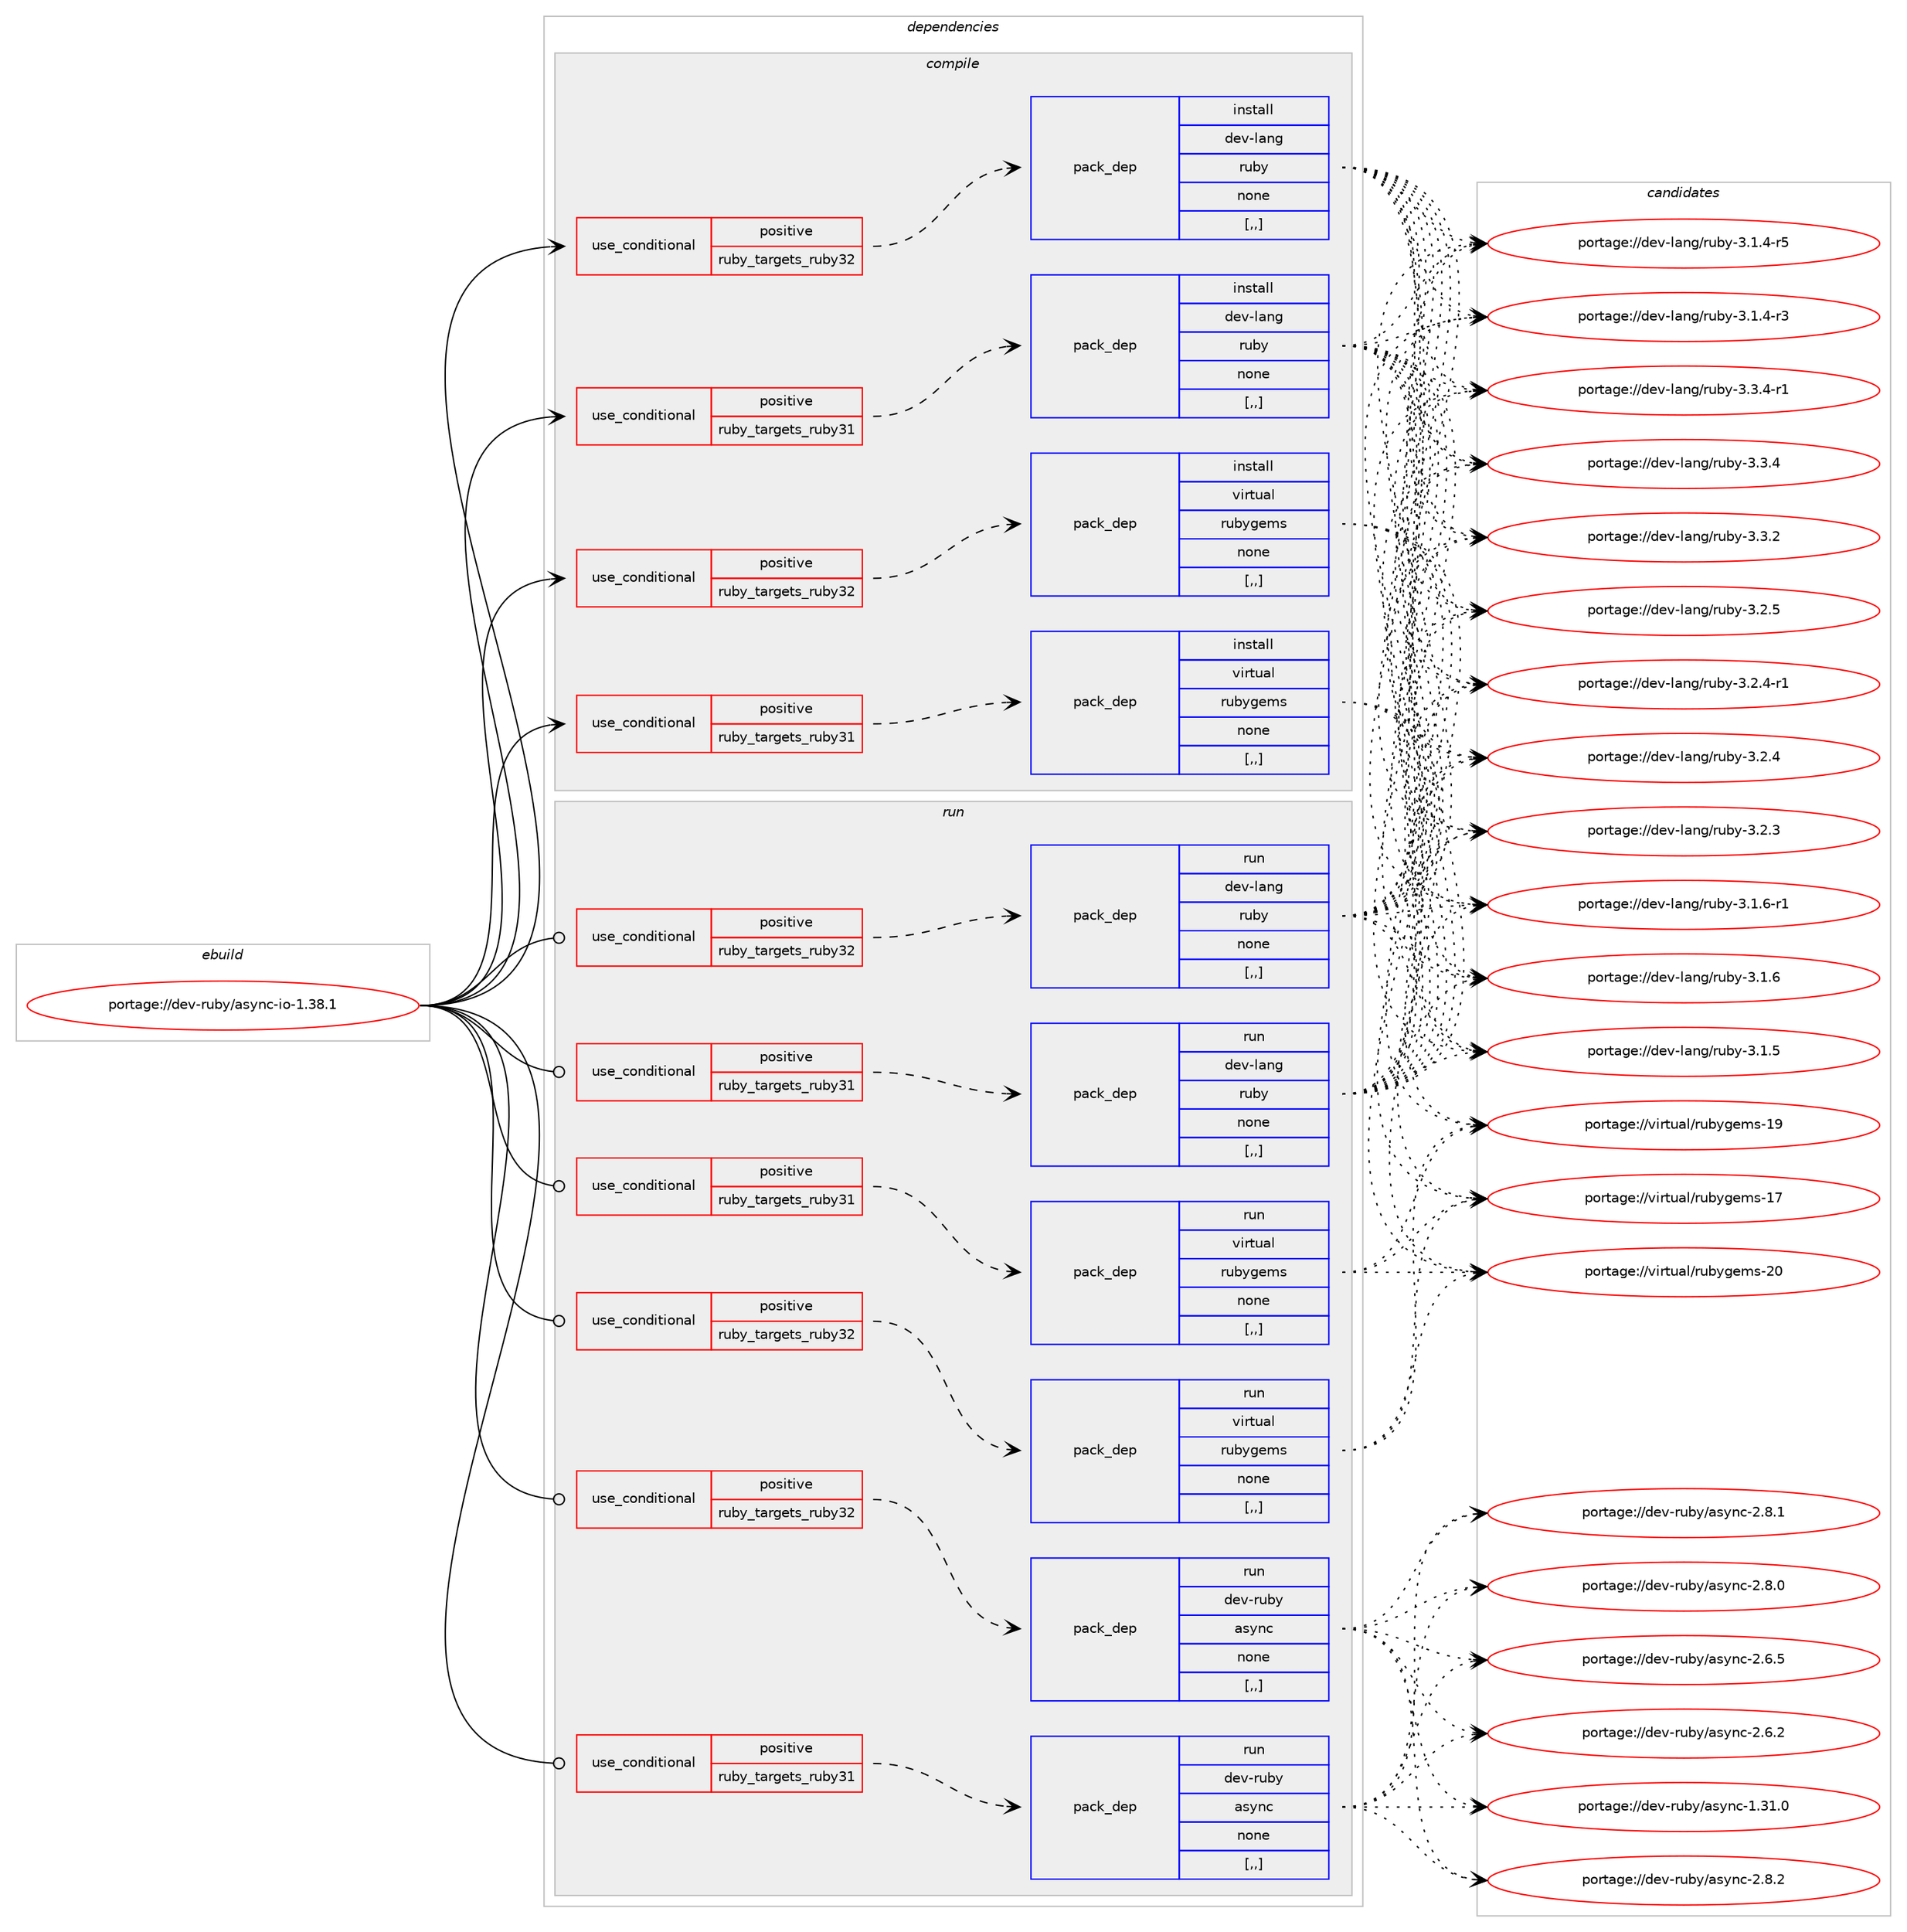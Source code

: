 digraph prolog {

# *************
# Graph options
# *************

newrank=true;
concentrate=true;
compound=true;
graph [rankdir=LR,fontname=Helvetica,fontsize=10,ranksep=1.5];#, ranksep=2.5, nodesep=0.2];
edge  [arrowhead=vee];
node  [fontname=Helvetica,fontsize=10];

# **********
# The ebuild
# **********

subgraph cluster_leftcol {
color=gray;
label=<<i>ebuild</i>>;
id [label="portage://dev-ruby/async-io-1.38.1", color=red, width=4, href="../dev-ruby/async-io-1.38.1.svg"];
}

# ****************
# The dependencies
# ****************

subgraph cluster_midcol {
color=gray;
label=<<i>dependencies</i>>;
subgraph cluster_compile {
fillcolor="#eeeeee";
style=filled;
label=<<i>compile</i>>;
subgraph cond44643 {
dependency177161 [label=<<TABLE BORDER="0" CELLBORDER="1" CELLSPACING="0" CELLPADDING="4"><TR><TD ROWSPAN="3" CELLPADDING="10">use_conditional</TD></TR><TR><TD>positive</TD></TR><TR><TD>ruby_targets_ruby31</TD></TR></TABLE>>, shape=none, color=red];
subgraph pack131227 {
dependency177162 [label=<<TABLE BORDER="0" CELLBORDER="1" CELLSPACING="0" CELLPADDING="4" WIDTH="220"><TR><TD ROWSPAN="6" CELLPADDING="30">pack_dep</TD></TR><TR><TD WIDTH="110">install</TD></TR><TR><TD>dev-lang</TD></TR><TR><TD>ruby</TD></TR><TR><TD>none</TD></TR><TR><TD>[,,]</TD></TR></TABLE>>, shape=none, color=blue];
}
dependency177161:e -> dependency177162:w [weight=20,style="dashed",arrowhead="vee"];
}
id:e -> dependency177161:w [weight=20,style="solid",arrowhead="vee"];
subgraph cond44644 {
dependency177163 [label=<<TABLE BORDER="0" CELLBORDER="1" CELLSPACING="0" CELLPADDING="4"><TR><TD ROWSPAN="3" CELLPADDING="10">use_conditional</TD></TR><TR><TD>positive</TD></TR><TR><TD>ruby_targets_ruby31</TD></TR></TABLE>>, shape=none, color=red];
subgraph pack131228 {
dependency177164 [label=<<TABLE BORDER="0" CELLBORDER="1" CELLSPACING="0" CELLPADDING="4" WIDTH="220"><TR><TD ROWSPAN="6" CELLPADDING="30">pack_dep</TD></TR><TR><TD WIDTH="110">install</TD></TR><TR><TD>virtual</TD></TR><TR><TD>rubygems</TD></TR><TR><TD>none</TD></TR><TR><TD>[,,]</TD></TR></TABLE>>, shape=none, color=blue];
}
dependency177163:e -> dependency177164:w [weight=20,style="dashed",arrowhead="vee"];
}
id:e -> dependency177163:w [weight=20,style="solid",arrowhead="vee"];
subgraph cond44645 {
dependency177165 [label=<<TABLE BORDER="0" CELLBORDER="1" CELLSPACING="0" CELLPADDING="4"><TR><TD ROWSPAN="3" CELLPADDING="10">use_conditional</TD></TR><TR><TD>positive</TD></TR><TR><TD>ruby_targets_ruby32</TD></TR></TABLE>>, shape=none, color=red];
subgraph pack131229 {
dependency177166 [label=<<TABLE BORDER="0" CELLBORDER="1" CELLSPACING="0" CELLPADDING="4" WIDTH="220"><TR><TD ROWSPAN="6" CELLPADDING="30">pack_dep</TD></TR><TR><TD WIDTH="110">install</TD></TR><TR><TD>dev-lang</TD></TR><TR><TD>ruby</TD></TR><TR><TD>none</TD></TR><TR><TD>[,,]</TD></TR></TABLE>>, shape=none, color=blue];
}
dependency177165:e -> dependency177166:w [weight=20,style="dashed",arrowhead="vee"];
}
id:e -> dependency177165:w [weight=20,style="solid",arrowhead="vee"];
subgraph cond44646 {
dependency177167 [label=<<TABLE BORDER="0" CELLBORDER="1" CELLSPACING="0" CELLPADDING="4"><TR><TD ROWSPAN="3" CELLPADDING="10">use_conditional</TD></TR><TR><TD>positive</TD></TR><TR><TD>ruby_targets_ruby32</TD></TR></TABLE>>, shape=none, color=red];
subgraph pack131230 {
dependency177168 [label=<<TABLE BORDER="0" CELLBORDER="1" CELLSPACING="0" CELLPADDING="4" WIDTH="220"><TR><TD ROWSPAN="6" CELLPADDING="30">pack_dep</TD></TR><TR><TD WIDTH="110">install</TD></TR><TR><TD>virtual</TD></TR><TR><TD>rubygems</TD></TR><TR><TD>none</TD></TR><TR><TD>[,,]</TD></TR></TABLE>>, shape=none, color=blue];
}
dependency177167:e -> dependency177168:w [weight=20,style="dashed",arrowhead="vee"];
}
id:e -> dependency177167:w [weight=20,style="solid",arrowhead="vee"];
}
subgraph cluster_compileandrun {
fillcolor="#eeeeee";
style=filled;
label=<<i>compile and run</i>>;
}
subgraph cluster_run {
fillcolor="#eeeeee";
style=filled;
label=<<i>run</i>>;
subgraph cond44647 {
dependency177169 [label=<<TABLE BORDER="0" CELLBORDER="1" CELLSPACING="0" CELLPADDING="4"><TR><TD ROWSPAN="3" CELLPADDING="10">use_conditional</TD></TR><TR><TD>positive</TD></TR><TR><TD>ruby_targets_ruby31</TD></TR></TABLE>>, shape=none, color=red];
subgraph pack131231 {
dependency177170 [label=<<TABLE BORDER="0" CELLBORDER="1" CELLSPACING="0" CELLPADDING="4" WIDTH="220"><TR><TD ROWSPAN="6" CELLPADDING="30">pack_dep</TD></TR><TR><TD WIDTH="110">run</TD></TR><TR><TD>dev-lang</TD></TR><TR><TD>ruby</TD></TR><TR><TD>none</TD></TR><TR><TD>[,,]</TD></TR></TABLE>>, shape=none, color=blue];
}
dependency177169:e -> dependency177170:w [weight=20,style="dashed",arrowhead="vee"];
}
id:e -> dependency177169:w [weight=20,style="solid",arrowhead="odot"];
subgraph cond44648 {
dependency177171 [label=<<TABLE BORDER="0" CELLBORDER="1" CELLSPACING="0" CELLPADDING="4"><TR><TD ROWSPAN="3" CELLPADDING="10">use_conditional</TD></TR><TR><TD>positive</TD></TR><TR><TD>ruby_targets_ruby31</TD></TR></TABLE>>, shape=none, color=red];
subgraph pack131232 {
dependency177172 [label=<<TABLE BORDER="0" CELLBORDER="1" CELLSPACING="0" CELLPADDING="4" WIDTH="220"><TR><TD ROWSPAN="6" CELLPADDING="30">pack_dep</TD></TR><TR><TD WIDTH="110">run</TD></TR><TR><TD>dev-ruby</TD></TR><TR><TD>async</TD></TR><TR><TD>none</TD></TR><TR><TD>[,,]</TD></TR></TABLE>>, shape=none, color=blue];
}
dependency177171:e -> dependency177172:w [weight=20,style="dashed",arrowhead="vee"];
}
id:e -> dependency177171:w [weight=20,style="solid",arrowhead="odot"];
subgraph cond44649 {
dependency177173 [label=<<TABLE BORDER="0" CELLBORDER="1" CELLSPACING="0" CELLPADDING="4"><TR><TD ROWSPAN="3" CELLPADDING="10">use_conditional</TD></TR><TR><TD>positive</TD></TR><TR><TD>ruby_targets_ruby31</TD></TR></TABLE>>, shape=none, color=red];
subgraph pack131233 {
dependency177174 [label=<<TABLE BORDER="0" CELLBORDER="1" CELLSPACING="0" CELLPADDING="4" WIDTH="220"><TR><TD ROWSPAN="6" CELLPADDING="30">pack_dep</TD></TR><TR><TD WIDTH="110">run</TD></TR><TR><TD>virtual</TD></TR><TR><TD>rubygems</TD></TR><TR><TD>none</TD></TR><TR><TD>[,,]</TD></TR></TABLE>>, shape=none, color=blue];
}
dependency177173:e -> dependency177174:w [weight=20,style="dashed",arrowhead="vee"];
}
id:e -> dependency177173:w [weight=20,style="solid",arrowhead="odot"];
subgraph cond44650 {
dependency177175 [label=<<TABLE BORDER="0" CELLBORDER="1" CELLSPACING="0" CELLPADDING="4"><TR><TD ROWSPAN="3" CELLPADDING="10">use_conditional</TD></TR><TR><TD>positive</TD></TR><TR><TD>ruby_targets_ruby32</TD></TR></TABLE>>, shape=none, color=red];
subgraph pack131234 {
dependency177176 [label=<<TABLE BORDER="0" CELLBORDER="1" CELLSPACING="0" CELLPADDING="4" WIDTH="220"><TR><TD ROWSPAN="6" CELLPADDING="30">pack_dep</TD></TR><TR><TD WIDTH="110">run</TD></TR><TR><TD>dev-lang</TD></TR><TR><TD>ruby</TD></TR><TR><TD>none</TD></TR><TR><TD>[,,]</TD></TR></TABLE>>, shape=none, color=blue];
}
dependency177175:e -> dependency177176:w [weight=20,style="dashed",arrowhead="vee"];
}
id:e -> dependency177175:w [weight=20,style="solid",arrowhead="odot"];
subgraph cond44651 {
dependency177177 [label=<<TABLE BORDER="0" CELLBORDER="1" CELLSPACING="0" CELLPADDING="4"><TR><TD ROWSPAN="3" CELLPADDING="10">use_conditional</TD></TR><TR><TD>positive</TD></TR><TR><TD>ruby_targets_ruby32</TD></TR></TABLE>>, shape=none, color=red];
subgraph pack131235 {
dependency177178 [label=<<TABLE BORDER="0" CELLBORDER="1" CELLSPACING="0" CELLPADDING="4" WIDTH="220"><TR><TD ROWSPAN="6" CELLPADDING="30">pack_dep</TD></TR><TR><TD WIDTH="110">run</TD></TR><TR><TD>dev-ruby</TD></TR><TR><TD>async</TD></TR><TR><TD>none</TD></TR><TR><TD>[,,]</TD></TR></TABLE>>, shape=none, color=blue];
}
dependency177177:e -> dependency177178:w [weight=20,style="dashed",arrowhead="vee"];
}
id:e -> dependency177177:w [weight=20,style="solid",arrowhead="odot"];
subgraph cond44652 {
dependency177179 [label=<<TABLE BORDER="0" CELLBORDER="1" CELLSPACING="0" CELLPADDING="4"><TR><TD ROWSPAN="3" CELLPADDING="10">use_conditional</TD></TR><TR><TD>positive</TD></TR><TR><TD>ruby_targets_ruby32</TD></TR></TABLE>>, shape=none, color=red];
subgraph pack131236 {
dependency177180 [label=<<TABLE BORDER="0" CELLBORDER="1" CELLSPACING="0" CELLPADDING="4" WIDTH="220"><TR><TD ROWSPAN="6" CELLPADDING="30">pack_dep</TD></TR><TR><TD WIDTH="110">run</TD></TR><TR><TD>virtual</TD></TR><TR><TD>rubygems</TD></TR><TR><TD>none</TD></TR><TR><TD>[,,]</TD></TR></TABLE>>, shape=none, color=blue];
}
dependency177179:e -> dependency177180:w [weight=20,style="dashed",arrowhead="vee"];
}
id:e -> dependency177179:w [weight=20,style="solid",arrowhead="odot"];
}
}

# **************
# The candidates
# **************

subgraph cluster_choices {
rank=same;
color=gray;
label=<<i>candidates</i>>;

subgraph choice131227 {
color=black;
nodesep=1;
choice100101118451089711010347114117981214551465146524511449 [label="portage://dev-lang/ruby-3.3.4-r1", color=red, width=4,href="../dev-lang/ruby-3.3.4-r1.svg"];
choice10010111845108971101034711411798121455146514652 [label="portage://dev-lang/ruby-3.3.4", color=red, width=4,href="../dev-lang/ruby-3.3.4.svg"];
choice10010111845108971101034711411798121455146514650 [label="portage://dev-lang/ruby-3.3.2", color=red, width=4,href="../dev-lang/ruby-3.3.2.svg"];
choice10010111845108971101034711411798121455146504653 [label="portage://dev-lang/ruby-3.2.5", color=red, width=4,href="../dev-lang/ruby-3.2.5.svg"];
choice100101118451089711010347114117981214551465046524511449 [label="portage://dev-lang/ruby-3.2.4-r1", color=red, width=4,href="../dev-lang/ruby-3.2.4-r1.svg"];
choice10010111845108971101034711411798121455146504652 [label="portage://dev-lang/ruby-3.2.4", color=red, width=4,href="../dev-lang/ruby-3.2.4.svg"];
choice10010111845108971101034711411798121455146504651 [label="portage://dev-lang/ruby-3.2.3", color=red, width=4,href="../dev-lang/ruby-3.2.3.svg"];
choice100101118451089711010347114117981214551464946544511449 [label="portage://dev-lang/ruby-3.1.6-r1", color=red, width=4,href="../dev-lang/ruby-3.1.6-r1.svg"];
choice10010111845108971101034711411798121455146494654 [label="portage://dev-lang/ruby-3.1.6", color=red, width=4,href="../dev-lang/ruby-3.1.6.svg"];
choice10010111845108971101034711411798121455146494653 [label="portage://dev-lang/ruby-3.1.5", color=red, width=4,href="../dev-lang/ruby-3.1.5.svg"];
choice100101118451089711010347114117981214551464946524511453 [label="portage://dev-lang/ruby-3.1.4-r5", color=red, width=4,href="../dev-lang/ruby-3.1.4-r5.svg"];
choice100101118451089711010347114117981214551464946524511451 [label="portage://dev-lang/ruby-3.1.4-r3", color=red, width=4,href="../dev-lang/ruby-3.1.4-r3.svg"];
dependency177162:e -> choice100101118451089711010347114117981214551465146524511449:w [style=dotted,weight="100"];
dependency177162:e -> choice10010111845108971101034711411798121455146514652:w [style=dotted,weight="100"];
dependency177162:e -> choice10010111845108971101034711411798121455146514650:w [style=dotted,weight="100"];
dependency177162:e -> choice10010111845108971101034711411798121455146504653:w [style=dotted,weight="100"];
dependency177162:e -> choice100101118451089711010347114117981214551465046524511449:w [style=dotted,weight="100"];
dependency177162:e -> choice10010111845108971101034711411798121455146504652:w [style=dotted,weight="100"];
dependency177162:e -> choice10010111845108971101034711411798121455146504651:w [style=dotted,weight="100"];
dependency177162:e -> choice100101118451089711010347114117981214551464946544511449:w [style=dotted,weight="100"];
dependency177162:e -> choice10010111845108971101034711411798121455146494654:w [style=dotted,weight="100"];
dependency177162:e -> choice10010111845108971101034711411798121455146494653:w [style=dotted,weight="100"];
dependency177162:e -> choice100101118451089711010347114117981214551464946524511453:w [style=dotted,weight="100"];
dependency177162:e -> choice100101118451089711010347114117981214551464946524511451:w [style=dotted,weight="100"];
}
subgraph choice131228 {
color=black;
nodesep=1;
choice118105114116117971084711411798121103101109115455048 [label="portage://virtual/rubygems-20", color=red, width=4,href="../virtual/rubygems-20.svg"];
choice118105114116117971084711411798121103101109115454957 [label="portage://virtual/rubygems-19", color=red, width=4,href="../virtual/rubygems-19.svg"];
choice118105114116117971084711411798121103101109115454955 [label="portage://virtual/rubygems-17", color=red, width=4,href="../virtual/rubygems-17.svg"];
dependency177164:e -> choice118105114116117971084711411798121103101109115455048:w [style=dotted,weight="100"];
dependency177164:e -> choice118105114116117971084711411798121103101109115454957:w [style=dotted,weight="100"];
dependency177164:e -> choice118105114116117971084711411798121103101109115454955:w [style=dotted,weight="100"];
}
subgraph choice131229 {
color=black;
nodesep=1;
choice100101118451089711010347114117981214551465146524511449 [label="portage://dev-lang/ruby-3.3.4-r1", color=red, width=4,href="../dev-lang/ruby-3.3.4-r1.svg"];
choice10010111845108971101034711411798121455146514652 [label="portage://dev-lang/ruby-3.3.4", color=red, width=4,href="../dev-lang/ruby-3.3.4.svg"];
choice10010111845108971101034711411798121455146514650 [label="portage://dev-lang/ruby-3.3.2", color=red, width=4,href="../dev-lang/ruby-3.3.2.svg"];
choice10010111845108971101034711411798121455146504653 [label="portage://dev-lang/ruby-3.2.5", color=red, width=4,href="../dev-lang/ruby-3.2.5.svg"];
choice100101118451089711010347114117981214551465046524511449 [label="portage://dev-lang/ruby-3.2.4-r1", color=red, width=4,href="../dev-lang/ruby-3.2.4-r1.svg"];
choice10010111845108971101034711411798121455146504652 [label="portage://dev-lang/ruby-3.2.4", color=red, width=4,href="../dev-lang/ruby-3.2.4.svg"];
choice10010111845108971101034711411798121455146504651 [label="portage://dev-lang/ruby-3.2.3", color=red, width=4,href="../dev-lang/ruby-3.2.3.svg"];
choice100101118451089711010347114117981214551464946544511449 [label="portage://dev-lang/ruby-3.1.6-r1", color=red, width=4,href="../dev-lang/ruby-3.1.6-r1.svg"];
choice10010111845108971101034711411798121455146494654 [label="portage://dev-lang/ruby-3.1.6", color=red, width=4,href="../dev-lang/ruby-3.1.6.svg"];
choice10010111845108971101034711411798121455146494653 [label="portage://dev-lang/ruby-3.1.5", color=red, width=4,href="../dev-lang/ruby-3.1.5.svg"];
choice100101118451089711010347114117981214551464946524511453 [label="portage://dev-lang/ruby-3.1.4-r5", color=red, width=4,href="../dev-lang/ruby-3.1.4-r5.svg"];
choice100101118451089711010347114117981214551464946524511451 [label="portage://dev-lang/ruby-3.1.4-r3", color=red, width=4,href="../dev-lang/ruby-3.1.4-r3.svg"];
dependency177166:e -> choice100101118451089711010347114117981214551465146524511449:w [style=dotted,weight="100"];
dependency177166:e -> choice10010111845108971101034711411798121455146514652:w [style=dotted,weight="100"];
dependency177166:e -> choice10010111845108971101034711411798121455146514650:w [style=dotted,weight="100"];
dependency177166:e -> choice10010111845108971101034711411798121455146504653:w [style=dotted,weight="100"];
dependency177166:e -> choice100101118451089711010347114117981214551465046524511449:w [style=dotted,weight="100"];
dependency177166:e -> choice10010111845108971101034711411798121455146504652:w [style=dotted,weight="100"];
dependency177166:e -> choice10010111845108971101034711411798121455146504651:w [style=dotted,weight="100"];
dependency177166:e -> choice100101118451089711010347114117981214551464946544511449:w [style=dotted,weight="100"];
dependency177166:e -> choice10010111845108971101034711411798121455146494654:w [style=dotted,weight="100"];
dependency177166:e -> choice10010111845108971101034711411798121455146494653:w [style=dotted,weight="100"];
dependency177166:e -> choice100101118451089711010347114117981214551464946524511453:w [style=dotted,weight="100"];
dependency177166:e -> choice100101118451089711010347114117981214551464946524511451:w [style=dotted,weight="100"];
}
subgraph choice131230 {
color=black;
nodesep=1;
choice118105114116117971084711411798121103101109115455048 [label="portage://virtual/rubygems-20", color=red, width=4,href="../virtual/rubygems-20.svg"];
choice118105114116117971084711411798121103101109115454957 [label="portage://virtual/rubygems-19", color=red, width=4,href="../virtual/rubygems-19.svg"];
choice118105114116117971084711411798121103101109115454955 [label="portage://virtual/rubygems-17", color=red, width=4,href="../virtual/rubygems-17.svg"];
dependency177168:e -> choice118105114116117971084711411798121103101109115455048:w [style=dotted,weight="100"];
dependency177168:e -> choice118105114116117971084711411798121103101109115454957:w [style=dotted,weight="100"];
dependency177168:e -> choice118105114116117971084711411798121103101109115454955:w [style=dotted,weight="100"];
}
subgraph choice131231 {
color=black;
nodesep=1;
choice100101118451089711010347114117981214551465146524511449 [label="portage://dev-lang/ruby-3.3.4-r1", color=red, width=4,href="../dev-lang/ruby-3.3.4-r1.svg"];
choice10010111845108971101034711411798121455146514652 [label="portage://dev-lang/ruby-3.3.4", color=red, width=4,href="../dev-lang/ruby-3.3.4.svg"];
choice10010111845108971101034711411798121455146514650 [label="portage://dev-lang/ruby-3.3.2", color=red, width=4,href="../dev-lang/ruby-3.3.2.svg"];
choice10010111845108971101034711411798121455146504653 [label="portage://dev-lang/ruby-3.2.5", color=red, width=4,href="../dev-lang/ruby-3.2.5.svg"];
choice100101118451089711010347114117981214551465046524511449 [label="portage://dev-lang/ruby-3.2.4-r1", color=red, width=4,href="../dev-lang/ruby-3.2.4-r1.svg"];
choice10010111845108971101034711411798121455146504652 [label="portage://dev-lang/ruby-3.2.4", color=red, width=4,href="../dev-lang/ruby-3.2.4.svg"];
choice10010111845108971101034711411798121455146504651 [label="portage://dev-lang/ruby-3.2.3", color=red, width=4,href="../dev-lang/ruby-3.2.3.svg"];
choice100101118451089711010347114117981214551464946544511449 [label="portage://dev-lang/ruby-3.1.6-r1", color=red, width=4,href="../dev-lang/ruby-3.1.6-r1.svg"];
choice10010111845108971101034711411798121455146494654 [label="portage://dev-lang/ruby-3.1.6", color=red, width=4,href="../dev-lang/ruby-3.1.6.svg"];
choice10010111845108971101034711411798121455146494653 [label="portage://dev-lang/ruby-3.1.5", color=red, width=4,href="../dev-lang/ruby-3.1.5.svg"];
choice100101118451089711010347114117981214551464946524511453 [label="portage://dev-lang/ruby-3.1.4-r5", color=red, width=4,href="../dev-lang/ruby-3.1.4-r5.svg"];
choice100101118451089711010347114117981214551464946524511451 [label="portage://dev-lang/ruby-3.1.4-r3", color=red, width=4,href="../dev-lang/ruby-3.1.4-r3.svg"];
dependency177170:e -> choice100101118451089711010347114117981214551465146524511449:w [style=dotted,weight="100"];
dependency177170:e -> choice10010111845108971101034711411798121455146514652:w [style=dotted,weight="100"];
dependency177170:e -> choice10010111845108971101034711411798121455146514650:w [style=dotted,weight="100"];
dependency177170:e -> choice10010111845108971101034711411798121455146504653:w [style=dotted,weight="100"];
dependency177170:e -> choice100101118451089711010347114117981214551465046524511449:w [style=dotted,weight="100"];
dependency177170:e -> choice10010111845108971101034711411798121455146504652:w [style=dotted,weight="100"];
dependency177170:e -> choice10010111845108971101034711411798121455146504651:w [style=dotted,weight="100"];
dependency177170:e -> choice100101118451089711010347114117981214551464946544511449:w [style=dotted,weight="100"];
dependency177170:e -> choice10010111845108971101034711411798121455146494654:w [style=dotted,weight="100"];
dependency177170:e -> choice10010111845108971101034711411798121455146494653:w [style=dotted,weight="100"];
dependency177170:e -> choice100101118451089711010347114117981214551464946524511453:w [style=dotted,weight="100"];
dependency177170:e -> choice100101118451089711010347114117981214551464946524511451:w [style=dotted,weight="100"];
}
subgraph choice131232 {
color=black;
nodesep=1;
choice1001011184511411798121479711512111099455046564650 [label="portage://dev-ruby/async-2.8.2", color=red, width=4,href="../dev-ruby/async-2.8.2.svg"];
choice1001011184511411798121479711512111099455046564649 [label="portage://dev-ruby/async-2.8.1", color=red, width=4,href="../dev-ruby/async-2.8.1.svg"];
choice1001011184511411798121479711512111099455046564648 [label="portage://dev-ruby/async-2.8.0", color=red, width=4,href="../dev-ruby/async-2.8.0.svg"];
choice1001011184511411798121479711512111099455046544653 [label="portage://dev-ruby/async-2.6.5", color=red, width=4,href="../dev-ruby/async-2.6.5.svg"];
choice1001011184511411798121479711512111099455046544650 [label="portage://dev-ruby/async-2.6.2", color=red, width=4,href="../dev-ruby/async-2.6.2.svg"];
choice100101118451141179812147971151211109945494651494648 [label="portage://dev-ruby/async-1.31.0", color=red, width=4,href="../dev-ruby/async-1.31.0.svg"];
dependency177172:e -> choice1001011184511411798121479711512111099455046564650:w [style=dotted,weight="100"];
dependency177172:e -> choice1001011184511411798121479711512111099455046564649:w [style=dotted,weight="100"];
dependency177172:e -> choice1001011184511411798121479711512111099455046564648:w [style=dotted,weight="100"];
dependency177172:e -> choice1001011184511411798121479711512111099455046544653:w [style=dotted,weight="100"];
dependency177172:e -> choice1001011184511411798121479711512111099455046544650:w [style=dotted,weight="100"];
dependency177172:e -> choice100101118451141179812147971151211109945494651494648:w [style=dotted,weight="100"];
}
subgraph choice131233 {
color=black;
nodesep=1;
choice118105114116117971084711411798121103101109115455048 [label="portage://virtual/rubygems-20", color=red, width=4,href="../virtual/rubygems-20.svg"];
choice118105114116117971084711411798121103101109115454957 [label="portage://virtual/rubygems-19", color=red, width=4,href="../virtual/rubygems-19.svg"];
choice118105114116117971084711411798121103101109115454955 [label="portage://virtual/rubygems-17", color=red, width=4,href="../virtual/rubygems-17.svg"];
dependency177174:e -> choice118105114116117971084711411798121103101109115455048:w [style=dotted,weight="100"];
dependency177174:e -> choice118105114116117971084711411798121103101109115454957:w [style=dotted,weight="100"];
dependency177174:e -> choice118105114116117971084711411798121103101109115454955:w [style=dotted,weight="100"];
}
subgraph choice131234 {
color=black;
nodesep=1;
choice100101118451089711010347114117981214551465146524511449 [label="portage://dev-lang/ruby-3.3.4-r1", color=red, width=4,href="../dev-lang/ruby-3.3.4-r1.svg"];
choice10010111845108971101034711411798121455146514652 [label="portage://dev-lang/ruby-3.3.4", color=red, width=4,href="../dev-lang/ruby-3.3.4.svg"];
choice10010111845108971101034711411798121455146514650 [label="portage://dev-lang/ruby-3.3.2", color=red, width=4,href="../dev-lang/ruby-3.3.2.svg"];
choice10010111845108971101034711411798121455146504653 [label="portage://dev-lang/ruby-3.2.5", color=red, width=4,href="../dev-lang/ruby-3.2.5.svg"];
choice100101118451089711010347114117981214551465046524511449 [label="portage://dev-lang/ruby-3.2.4-r1", color=red, width=4,href="../dev-lang/ruby-3.2.4-r1.svg"];
choice10010111845108971101034711411798121455146504652 [label="portage://dev-lang/ruby-3.2.4", color=red, width=4,href="../dev-lang/ruby-3.2.4.svg"];
choice10010111845108971101034711411798121455146504651 [label="portage://dev-lang/ruby-3.2.3", color=red, width=4,href="../dev-lang/ruby-3.2.3.svg"];
choice100101118451089711010347114117981214551464946544511449 [label="portage://dev-lang/ruby-3.1.6-r1", color=red, width=4,href="../dev-lang/ruby-3.1.6-r1.svg"];
choice10010111845108971101034711411798121455146494654 [label="portage://dev-lang/ruby-3.1.6", color=red, width=4,href="../dev-lang/ruby-3.1.6.svg"];
choice10010111845108971101034711411798121455146494653 [label="portage://dev-lang/ruby-3.1.5", color=red, width=4,href="../dev-lang/ruby-3.1.5.svg"];
choice100101118451089711010347114117981214551464946524511453 [label="portage://dev-lang/ruby-3.1.4-r5", color=red, width=4,href="../dev-lang/ruby-3.1.4-r5.svg"];
choice100101118451089711010347114117981214551464946524511451 [label="portage://dev-lang/ruby-3.1.4-r3", color=red, width=4,href="../dev-lang/ruby-3.1.4-r3.svg"];
dependency177176:e -> choice100101118451089711010347114117981214551465146524511449:w [style=dotted,weight="100"];
dependency177176:e -> choice10010111845108971101034711411798121455146514652:w [style=dotted,weight="100"];
dependency177176:e -> choice10010111845108971101034711411798121455146514650:w [style=dotted,weight="100"];
dependency177176:e -> choice10010111845108971101034711411798121455146504653:w [style=dotted,weight="100"];
dependency177176:e -> choice100101118451089711010347114117981214551465046524511449:w [style=dotted,weight="100"];
dependency177176:e -> choice10010111845108971101034711411798121455146504652:w [style=dotted,weight="100"];
dependency177176:e -> choice10010111845108971101034711411798121455146504651:w [style=dotted,weight="100"];
dependency177176:e -> choice100101118451089711010347114117981214551464946544511449:w [style=dotted,weight="100"];
dependency177176:e -> choice10010111845108971101034711411798121455146494654:w [style=dotted,weight="100"];
dependency177176:e -> choice10010111845108971101034711411798121455146494653:w [style=dotted,weight="100"];
dependency177176:e -> choice100101118451089711010347114117981214551464946524511453:w [style=dotted,weight="100"];
dependency177176:e -> choice100101118451089711010347114117981214551464946524511451:w [style=dotted,weight="100"];
}
subgraph choice131235 {
color=black;
nodesep=1;
choice1001011184511411798121479711512111099455046564650 [label="portage://dev-ruby/async-2.8.2", color=red, width=4,href="../dev-ruby/async-2.8.2.svg"];
choice1001011184511411798121479711512111099455046564649 [label="portage://dev-ruby/async-2.8.1", color=red, width=4,href="../dev-ruby/async-2.8.1.svg"];
choice1001011184511411798121479711512111099455046564648 [label="portage://dev-ruby/async-2.8.0", color=red, width=4,href="../dev-ruby/async-2.8.0.svg"];
choice1001011184511411798121479711512111099455046544653 [label="portage://dev-ruby/async-2.6.5", color=red, width=4,href="../dev-ruby/async-2.6.5.svg"];
choice1001011184511411798121479711512111099455046544650 [label="portage://dev-ruby/async-2.6.2", color=red, width=4,href="../dev-ruby/async-2.6.2.svg"];
choice100101118451141179812147971151211109945494651494648 [label="portage://dev-ruby/async-1.31.0", color=red, width=4,href="../dev-ruby/async-1.31.0.svg"];
dependency177178:e -> choice1001011184511411798121479711512111099455046564650:w [style=dotted,weight="100"];
dependency177178:e -> choice1001011184511411798121479711512111099455046564649:w [style=dotted,weight="100"];
dependency177178:e -> choice1001011184511411798121479711512111099455046564648:w [style=dotted,weight="100"];
dependency177178:e -> choice1001011184511411798121479711512111099455046544653:w [style=dotted,weight="100"];
dependency177178:e -> choice1001011184511411798121479711512111099455046544650:w [style=dotted,weight="100"];
dependency177178:e -> choice100101118451141179812147971151211109945494651494648:w [style=dotted,weight="100"];
}
subgraph choice131236 {
color=black;
nodesep=1;
choice118105114116117971084711411798121103101109115455048 [label="portage://virtual/rubygems-20", color=red, width=4,href="../virtual/rubygems-20.svg"];
choice118105114116117971084711411798121103101109115454957 [label="portage://virtual/rubygems-19", color=red, width=4,href="../virtual/rubygems-19.svg"];
choice118105114116117971084711411798121103101109115454955 [label="portage://virtual/rubygems-17", color=red, width=4,href="../virtual/rubygems-17.svg"];
dependency177180:e -> choice118105114116117971084711411798121103101109115455048:w [style=dotted,weight="100"];
dependency177180:e -> choice118105114116117971084711411798121103101109115454957:w [style=dotted,weight="100"];
dependency177180:e -> choice118105114116117971084711411798121103101109115454955:w [style=dotted,weight="100"];
}
}

}
